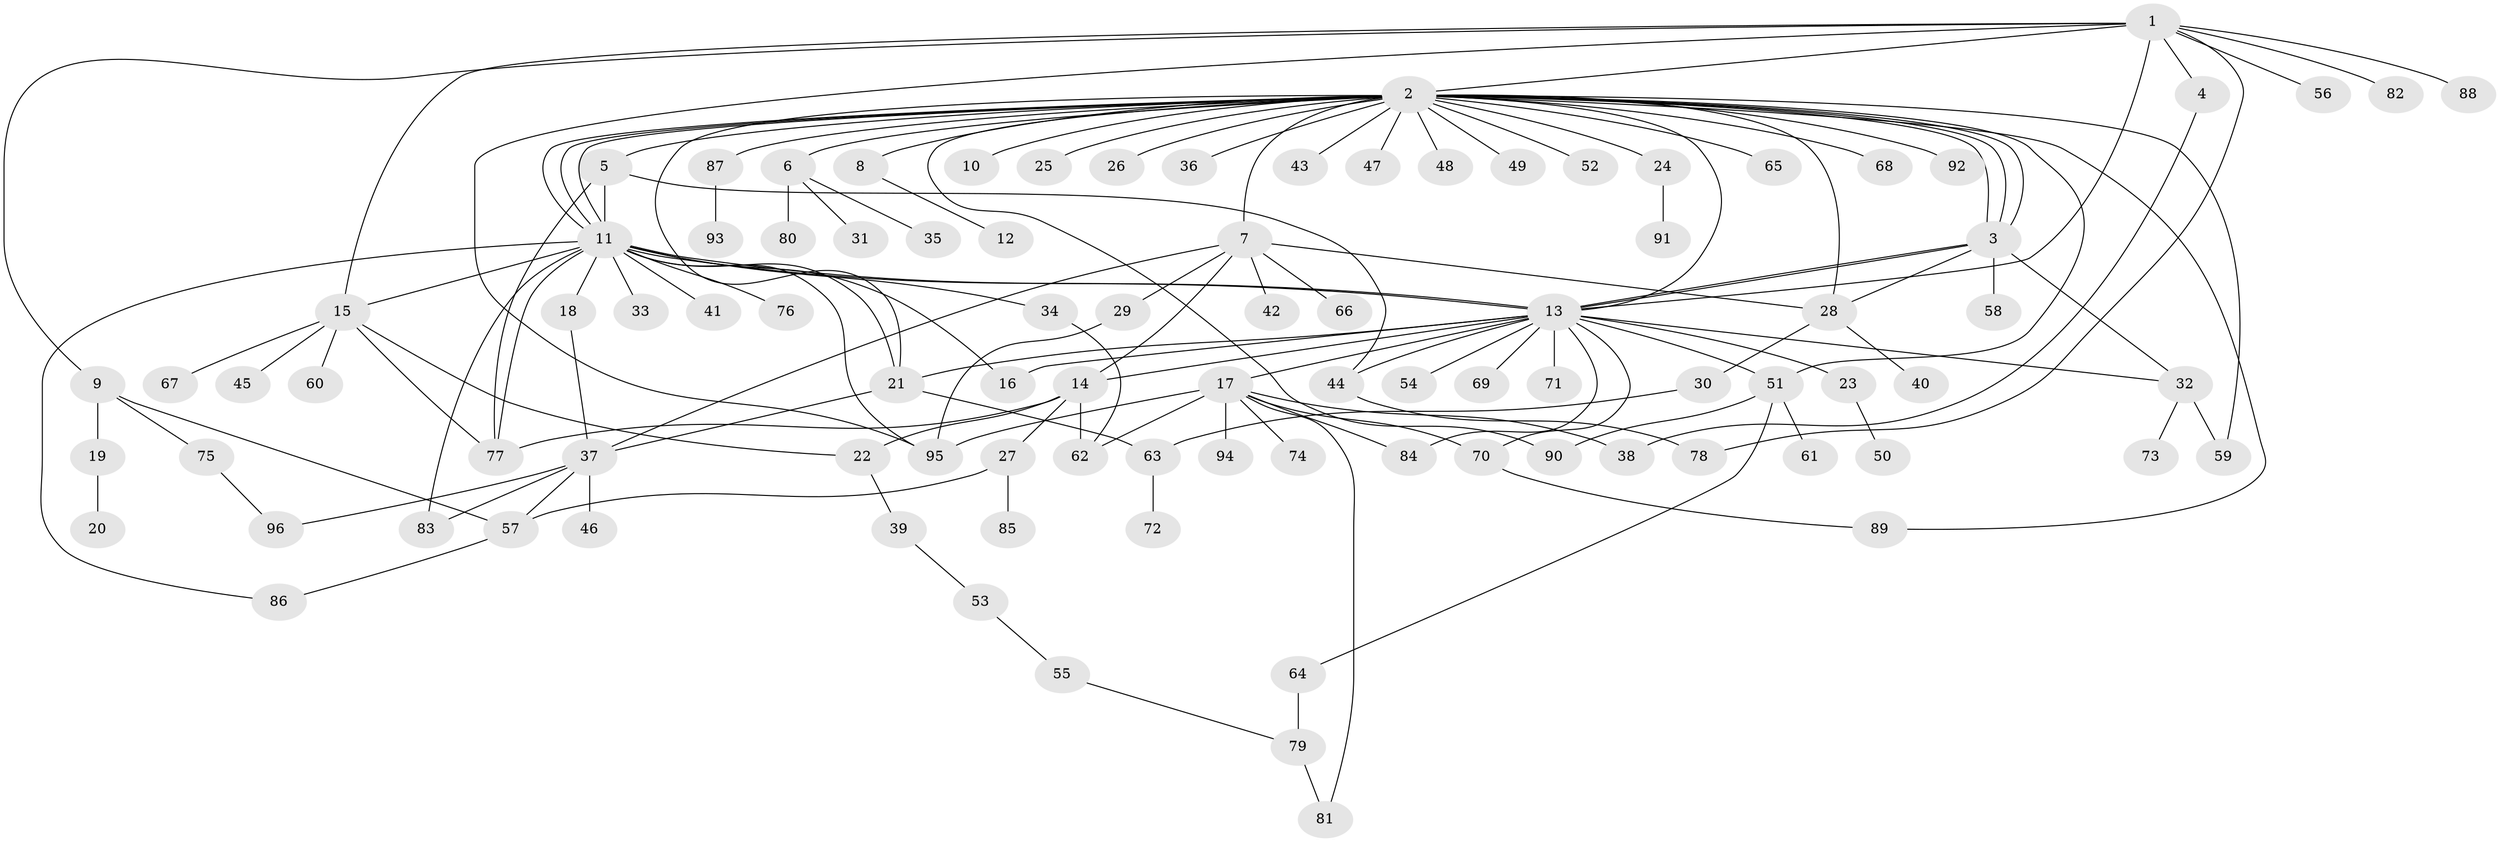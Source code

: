 // coarse degree distribution, {21: 0.03571428571428571, 1: 0.6428571428571429, 5: 0.03571428571428571, 2: 0.14285714285714285, 3: 0.07142857142857142, 8: 0.03571428571428571, 4: 0.03571428571428571}
// Generated by graph-tools (version 1.1) at 2025/18/03/04/25 18:18:00]
// undirected, 96 vertices, 141 edges
graph export_dot {
graph [start="1"]
  node [color=gray90,style=filled];
  1;
  2;
  3;
  4;
  5;
  6;
  7;
  8;
  9;
  10;
  11;
  12;
  13;
  14;
  15;
  16;
  17;
  18;
  19;
  20;
  21;
  22;
  23;
  24;
  25;
  26;
  27;
  28;
  29;
  30;
  31;
  32;
  33;
  34;
  35;
  36;
  37;
  38;
  39;
  40;
  41;
  42;
  43;
  44;
  45;
  46;
  47;
  48;
  49;
  50;
  51;
  52;
  53;
  54;
  55;
  56;
  57;
  58;
  59;
  60;
  61;
  62;
  63;
  64;
  65;
  66;
  67;
  68;
  69;
  70;
  71;
  72;
  73;
  74;
  75;
  76;
  77;
  78;
  79;
  80;
  81;
  82;
  83;
  84;
  85;
  86;
  87;
  88;
  89;
  90;
  91;
  92;
  93;
  94;
  95;
  96;
  1 -- 2;
  1 -- 4;
  1 -- 9;
  1 -- 13;
  1 -- 15;
  1 -- 56;
  1 -- 78;
  1 -- 82;
  1 -- 88;
  1 -- 95;
  2 -- 3;
  2 -- 3;
  2 -- 3;
  2 -- 5;
  2 -- 6;
  2 -- 7;
  2 -- 8;
  2 -- 10;
  2 -- 11;
  2 -- 11;
  2 -- 11;
  2 -- 13;
  2 -- 21;
  2 -- 24;
  2 -- 25;
  2 -- 26;
  2 -- 28;
  2 -- 36;
  2 -- 43;
  2 -- 47;
  2 -- 48;
  2 -- 49;
  2 -- 51;
  2 -- 52;
  2 -- 59;
  2 -- 65;
  2 -- 68;
  2 -- 87;
  2 -- 89;
  2 -- 90;
  2 -- 92;
  3 -- 13;
  3 -- 13;
  3 -- 28;
  3 -- 32;
  3 -- 58;
  4 -- 38;
  5 -- 11;
  5 -- 44;
  5 -- 77;
  6 -- 31;
  6 -- 35;
  6 -- 80;
  7 -- 14;
  7 -- 28;
  7 -- 29;
  7 -- 37;
  7 -- 42;
  7 -- 66;
  8 -- 12;
  9 -- 19;
  9 -- 57;
  9 -- 75;
  11 -- 13;
  11 -- 13;
  11 -- 15;
  11 -- 16;
  11 -- 18;
  11 -- 21;
  11 -- 33;
  11 -- 34;
  11 -- 41;
  11 -- 76;
  11 -- 77;
  11 -- 83;
  11 -- 86;
  11 -- 95;
  13 -- 14;
  13 -- 16;
  13 -- 17;
  13 -- 21;
  13 -- 23;
  13 -- 32;
  13 -- 44;
  13 -- 51;
  13 -- 54;
  13 -- 69;
  13 -- 70;
  13 -- 71;
  13 -- 84;
  14 -- 22;
  14 -- 27;
  14 -- 62;
  14 -- 77;
  15 -- 22;
  15 -- 45;
  15 -- 60;
  15 -- 67;
  15 -- 77;
  17 -- 38;
  17 -- 62;
  17 -- 70;
  17 -- 74;
  17 -- 81;
  17 -- 84;
  17 -- 94;
  17 -- 95;
  18 -- 37;
  19 -- 20;
  21 -- 37;
  21 -- 63;
  22 -- 39;
  23 -- 50;
  24 -- 91;
  27 -- 57;
  27 -- 85;
  28 -- 30;
  28 -- 40;
  29 -- 95;
  30 -- 63;
  32 -- 59;
  32 -- 73;
  34 -- 62;
  37 -- 46;
  37 -- 57;
  37 -- 83;
  37 -- 96;
  39 -- 53;
  44 -- 78;
  51 -- 61;
  51 -- 64;
  51 -- 90;
  53 -- 55;
  55 -- 79;
  57 -- 86;
  63 -- 72;
  64 -- 79;
  70 -- 89;
  75 -- 96;
  79 -- 81;
  87 -- 93;
}
